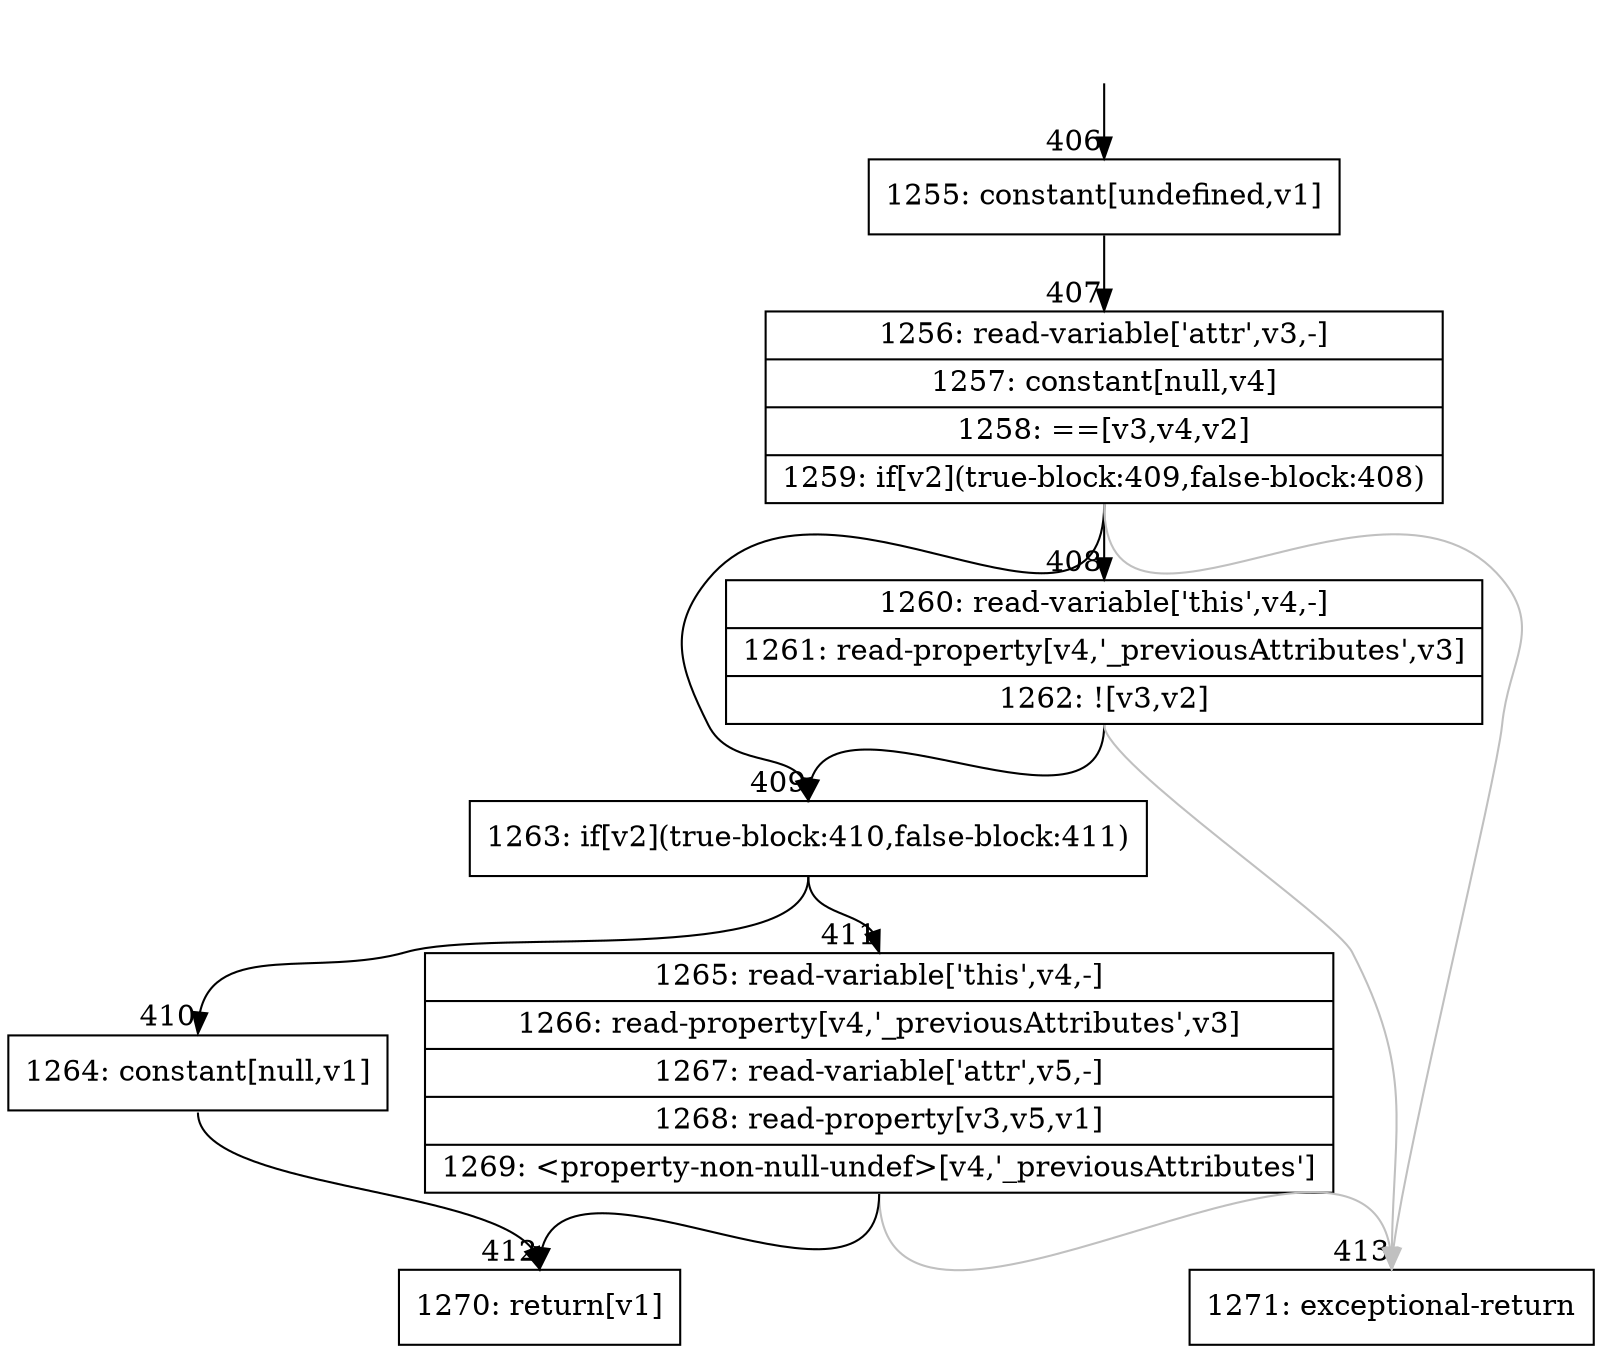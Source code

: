 digraph {
rankdir="TD"
BB_entry27[shape=none,label=""];
BB_entry27 -> BB406 [tailport=s, headport=n, headlabel="    406"]
BB406 [shape=record label="{1255: constant[undefined,v1]}" ] 
BB406 -> BB407 [tailport=s, headport=n, headlabel="      407"]
BB407 [shape=record label="{1256: read-variable['attr',v3,-]|1257: constant[null,v4]|1258: ==[v3,v4,v2]|1259: if[v2](true-block:409,false-block:408)}" ] 
BB407 -> BB409 [tailport=s, headport=n, headlabel="      409"]
BB407 -> BB408 [tailport=s, headport=n, headlabel="      408"]
BB407 -> BB413 [tailport=s, headport=n, color=gray, headlabel="      413"]
BB408 [shape=record label="{1260: read-variable['this',v4,-]|1261: read-property[v4,'_previousAttributes',v3]|1262: ![v3,v2]}" ] 
BB408 -> BB409 [tailport=s, headport=n]
BB408 -> BB413 [tailport=s, headport=n, color=gray]
BB409 [shape=record label="{1263: if[v2](true-block:410,false-block:411)}" ] 
BB409 -> BB410 [tailport=s, headport=n, headlabel="      410"]
BB409 -> BB411 [tailport=s, headport=n, headlabel="      411"]
BB410 [shape=record label="{1264: constant[null,v1]}" ] 
BB410 -> BB412 [tailport=s, headport=n, headlabel="      412"]
BB411 [shape=record label="{1265: read-variable['this',v4,-]|1266: read-property[v4,'_previousAttributes',v3]|1267: read-variable['attr',v5,-]|1268: read-property[v3,v5,v1]|1269: \<property-non-null-undef\>[v4,'_previousAttributes']}" ] 
BB411 -> BB412 [tailport=s, headport=n]
BB411 -> BB413 [tailport=s, headport=n, color=gray]
BB412 [shape=record label="{1270: return[v1]}" ] 
BB413 [shape=record label="{1271: exceptional-return}" ] 
//#$~ 419
}
